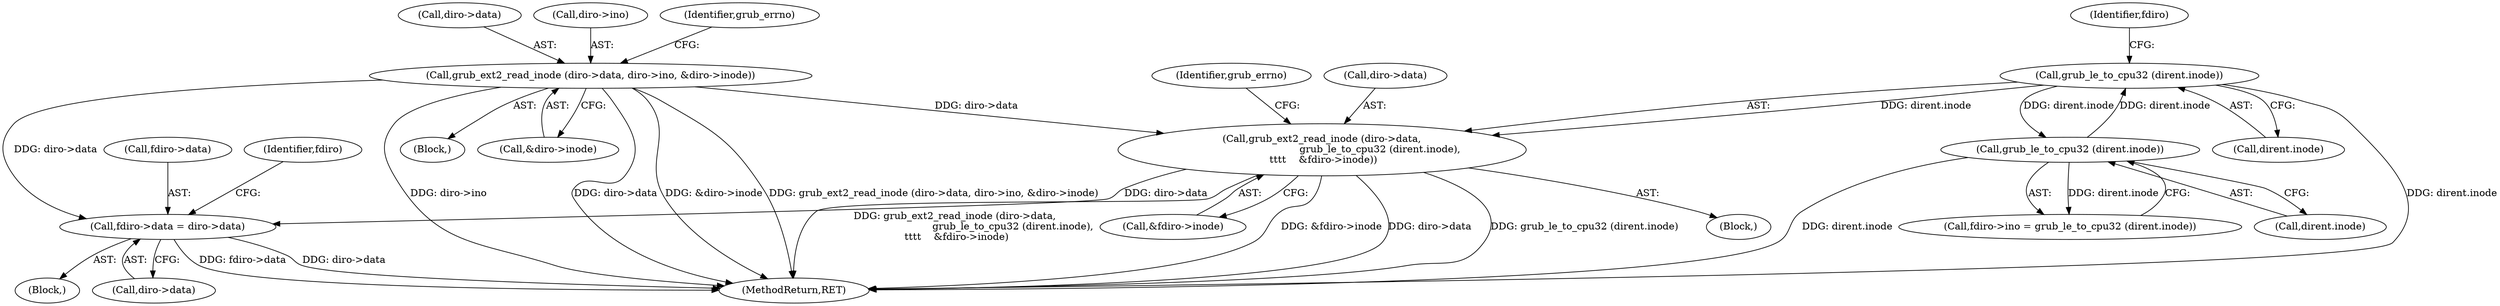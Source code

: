digraph "0_radare2_796dd28aaa6b9fa76d99c42c4d5ff8b257cc2191_0@API" {
"1000299" [label="(Call,grub_ext2_read_inode (diro->data,\n                                     grub_le_to_cpu32 (dirent.inode),\n \t\t\t\t    &fdiro->inode))"];
"1000123" [label="(Call,grub_ext2_read_inode (diro->data, diro->ino, &diro->inode))"];
"1000303" [label="(Call,grub_le_to_cpu32 (dirent.inode))"];
"1000245" [label="(Call,grub_le_to_cpu32 (dirent.inode))"];
"1000234" [label="(Call,fdiro->data = diro->data)"];
"1000122" [label="(Block,)"];
"1000124" [label="(Call,diro->data)"];
"1000303" [label="(Call,grub_le_to_cpu32 (dirent.inode))"];
"1000235" [label="(Call,fdiro->data)"];
"1000309" [label="(Identifier,fdiro)"];
"1000234" [label="(Call,fdiro->data = diro->data)"];
"1000181" [label="(Block,)"];
"1000243" [label="(Identifier,fdiro)"];
"1000238" [label="(Call,diro->data)"];
"1000304" [label="(Call,dirent.inode)"];
"1000246" [label="(Call,dirent.inode)"];
"1000127" [label="(Call,diro->ino)"];
"1000299" [label="(Call,grub_ext2_read_inode (diro->data,\n                                     grub_le_to_cpu32 (dirent.inode),\n \t\t\t\t    &fdiro->inode))"];
"1000130" [label="(Call,&diro->inode)"];
"1000245" [label="(Call,grub_le_to_cpu32 (dirent.inode))"];
"1000241" [label="(Call,fdiro->ino = grub_le_to_cpu32 (dirent.inode))"];
"1000312" [label="(Identifier,grub_errno)"];
"1000300" [label="(Call,diro->data)"];
"1000135" [label="(Identifier,grub_errno)"];
"1000298" [label="(Block,)"];
"1000307" [label="(Call,&fdiro->inode)"];
"1000123" [label="(Call,grub_ext2_read_inode (diro->data, diro->ino, &diro->inode))"];
"1000390" [label="(MethodReturn,RET)"];
"1000299" -> "1000298"  [label="AST: "];
"1000299" -> "1000307"  [label="CFG: "];
"1000300" -> "1000299"  [label="AST: "];
"1000303" -> "1000299"  [label="AST: "];
"1000307" -> "1000299"  [label="AST: "];
"1000312" -> "1000299"  [label="CFG: "];
"1000299" -> "1000390"  [label="DDG: grub_le_to_cpu32 (dirent.inode)"];
"1000299" -> "1000390"  [label="DDG: grub_ext2_read_inode (diro->data,\n                                     grub_le_to_cpu32 (dirent.inode),\n \t\t\t\t    &fdiro->inode)"];
"1000299" -> "1000390"  [label="DDG: &fdiro->inode"];
"1000299" -> "1000390"  [label="DDG: diro->data"];
"1000299" -> "1000234"  [label="DDG: diro->data"];
"1000123" -> "1000299"  [label="DDG: diro->data"];
"1000303" -> "1000299"  [label="DDG: dirent.inode"];
"1000123" -> "1000122"  [label="AST: "];
"1000123" -> "1000130"  [label="CFG: "];
"1000124" -> "1000123"  [label="AST: "];
"1000127" -> "1000123"  [label="AST: "];
"1000130" -> "1000123"  [label="AST: "];
"1000135" -> "1000123"  [label="CFG: "];
"1000123" -> "1000390"  [label="DDG: &diro->inode"];
"1000123" -> "1000390"  [label="DDG: grub_ext2_read_inode (diro->data, diro->ino, &diro->inode)"];
"1000123" -> "1000390"  [label="DDG: diro->ino"];
"1000123" -> "1000390"  [label="DDG: diro->data"];
"1000123" -> "1000234"  [label="DDG: diro->data"];
"1000303" -> "1000304"  [label="CFG: "];
"1000304" -> "1000303"  [label="AST: "];
"1000309" -> "1000303"  [label="CFG: "];
"1000303" -> "1000390"  [label="DDG: dirent.inode"];
"1000303" -> "1000245"  [label="DDG: dirent.inode"];
"1000245" -> "1000303"  [label="DDG: dirent.inode"];
"1000245" -> "1000241"  [label="AST: "];
"1000245" -> "1000246"  [label="CFG: "];
"1000246" -> "1000245"  [label="AST: "];
"1000241" -> "1000245"  [label="CFG: "];
"1000245" -> "1000390"  [label="DDG: dirent.inode"];
"1000245" -> "1000241"  [label="DDG: dirent.inode"];
"1000234" -> "1000181"  [label="AST: "];
"1000234" -> "1000238"  [label="CFG: "];
"1000235" -> "1000234"  [label="AST: "];
"1000238" -> "1000234"  [label="AST: "];
"1000243" -> "1000234"  [label="CFG: "];
"1000234" -> "1000390"  [label="DDG: fdiro->data"];
"1000234" -> "1000390"  [label="DDG: diro->data"];
}
